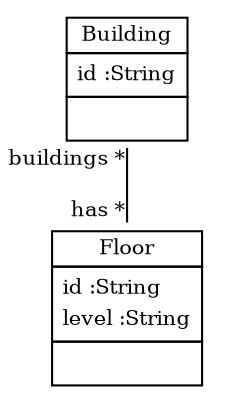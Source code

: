 
 digraph ClassDiagram {
    node [shape = none, fontsize = 10]; 
    edge [fontsize = 10];
    
    
    Building [label=<<table border='0' cellborder='1' cellspacing='0'> <tr> <td>Building</td> </tr> <tr><td><table border='0' cellborder='0' cellspacing='0'> <tr><td align='left'>id :String</td></tr>  </table></td></tr> <tr><td><table border='0' cellborder='0' cellspacing='0'> <tr><td> </td></tr> </table></td></tr> </table>>];
    Floor [label=<<table border='0' cellborder='1' cellspacing='0'> <tr> <td>Floor</td> </tr> <tr><td><table border='0' cellborder='0' cellspacing='0'> <tr><td align='left'>id :String</td></tr> <tr><td align='left'>level :String</td></tr>  </table></td></tr> <tr><td><table border='0' cellborder='0' cellspacing='0'> <tr><td> </td></tr> </table></td></tr> </table>>];
    
    
    
    Building -> Floor [headlabel = "has *" taillabel = "buildings *" arrowhead = "none" ];
}

